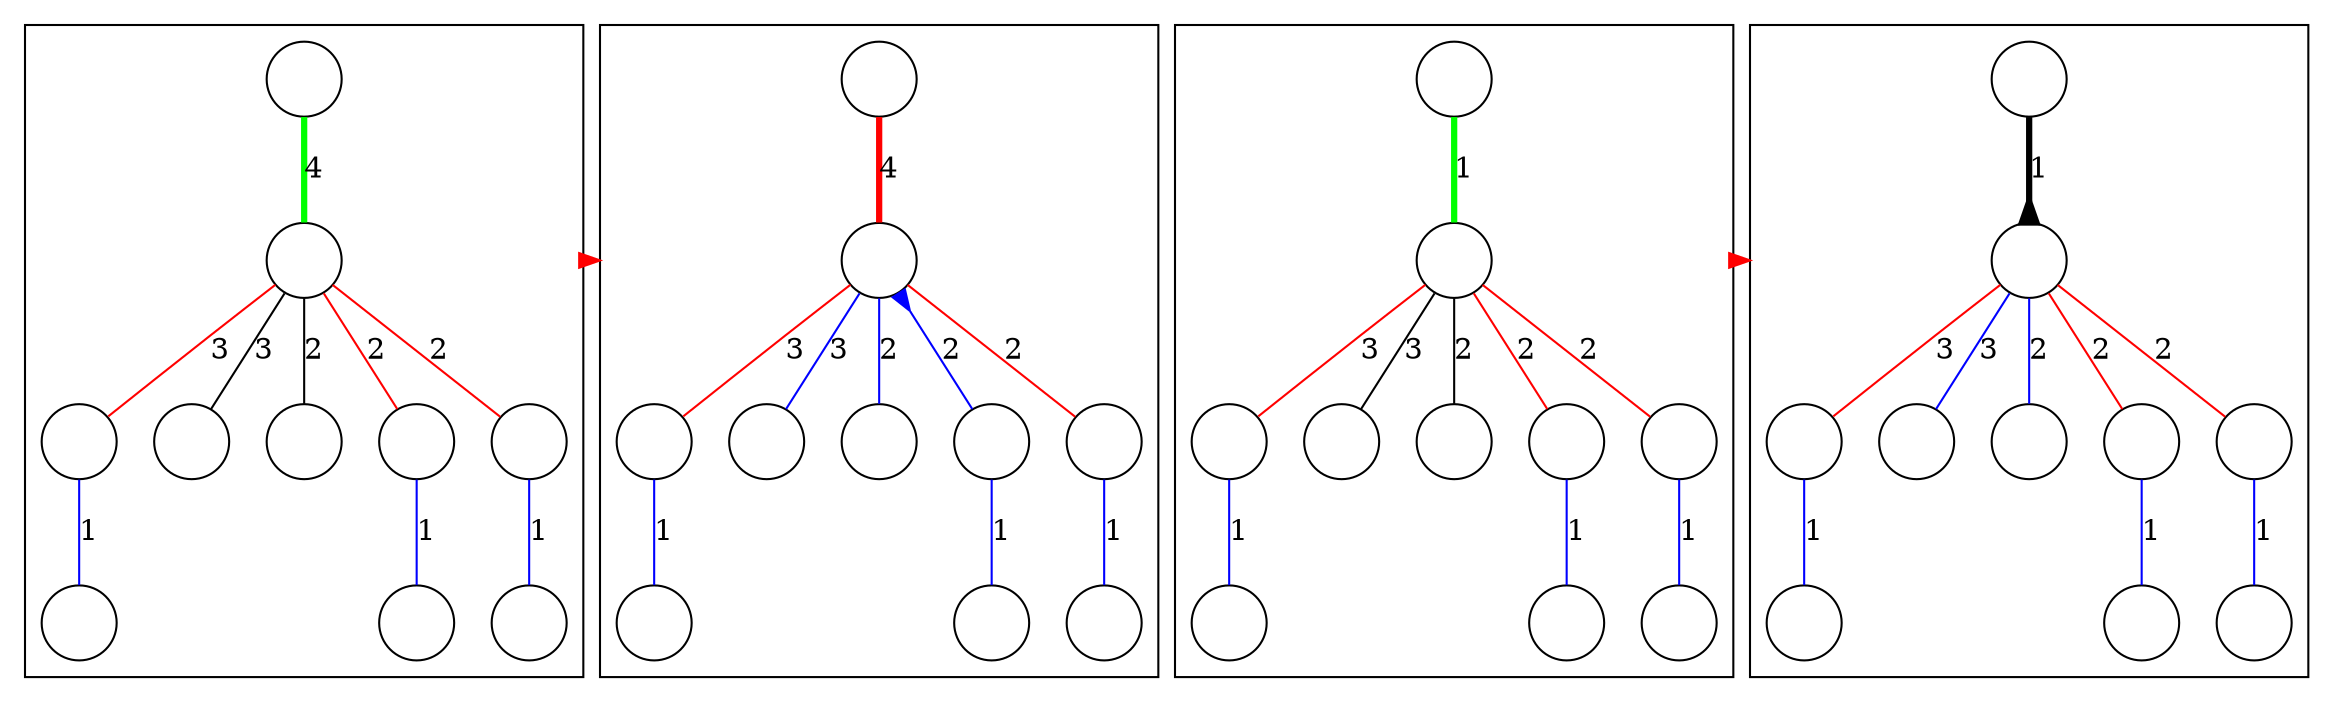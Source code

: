 digraph
{
	compound = true;
	node [shape=circle, label=""];
	edge [dir=both, arrowtail=none, arrowhead=none];

	subgraph cluster1before
	{
		n1g -> n1p [label=4, color=green, penwidth=3];
		n1p -> n1c0 [label=3, color=red];
		n1p -> n1c1 [label=3];
		n1p -> n1c2 [label=2];
		n1p -> n1c3 [label=2, color=red];
		n1p -> n1c4 [label=2, color=red];
		n1c0 -> n1d0 [label=1, color=blue];
		n1c3 -> n1d3 [label=1, color=blue];
		n1c4 -> n1d4 [label=1, color=blue];
	}

	subgraph cluster1after
	{
		n1g_ -> n1p_ [label=4, color=red, penwidth=3];
		n1p_ -> n1c0_ [label=3, color=red];
		n1p_ -> n1c1_ [label=3, color=blue];
		n1p_ -> n1c2_ [label=2, color=blue];
		n1p_ -> n1c3_ [label=2, color=blue, arrowtail=inv];
		n1p_ -> n1c4_ [label=2, color=red];
		n1c0_ -> n1d0_ [label=1, color=blue];
		n1c3_ -> n1d3_ [label=1, color=blue];
		n1c4_ -> n1d4_ [label=1, color=blue];
	}

	n1p -> n1p_ [arrowhead=normal, color=red, ltail=cluster1before, lhead=cluster1after, constraint=false];

	subgraph cluster2before
	{
		n2g -> n2p [label=1, color=green, penwidth=3];
		n2p -> n2c0 [label=3, color=red];
		n2p -> n2c1 [label=3];
		n2p -> n2c2 [label=2];
		n2p -> n2c3 [label=2, color=red];
		n2p -> n2c4 [label=2, color=red];
		n2c0 -> n2d0 [label=1, color=blue];
		n2c3 -> n2d3 [label=1, color=blue];
		n2c4 -> n2d4 [label=1, color=blue];
	}

	subgraph cluster2after
	{
		n2g_ -> n2p_ [label=1, penwidth=3, arrowhead=inv];
		n2p_ -> n2c0_ [label=3, color=red];
		n2p_ -> n2c1_ [label=3, color=blue];
		n2p_ -> n2c2_ [label=2, color=blue];
		n2p_ -> n2c3_ [label=2, color=red];
		n2p_ -> n2c4_ [label=2, color=red];
		n2c0_ -> n2d0_ [label=1, color=blue];
		n2c3_ -> n2d3_ [label=1, color=blue];
		n2c4_ -> n2d4_ [label=1, color=blue];
	}

	n2p -> n2p_ [arrowhead=normal, color=red, ltail=cluster2before, lhead=cluster2after, constraint=false];
}
